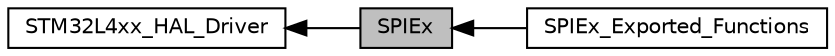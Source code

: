 digraph "SPIEx"
{
  edge [fontname="Helvetica",fontsize="10",labelfontname="Helvetica",labelfontsize="10"];
  node [fontname="Helvetica",fontsize="10",shape=box];
  rankdir=LR;
  Node1 [label="SPIEx",height=0.2,width=0.4,color="black", fillcolor="grey75", style="filled", fontcolor="black",tooltip="SPI Extended HAL module driver."];
  Node3 [label="SPIEx_Exported_Functions",height=0.2,width=0.4,color="black", fillcolor="white", style="filled",URL="$group___s_p_i_ex___exported___functions.html",tooltip=" "];
  Node2 [label="STM32L4xx_HAL_Driver",height=0.2,width=0.4,color="black", fillcolor="white", style="filled",URL="$group___s_t_m32_l4xx___h_a_l___driver.html",tooltip=" "];
  Node2->Node1 [shape=plaintext, dir="back", style="solid"];
  Node1->Node3 [shape=plaintext, dir="back", style="solid"];
}
